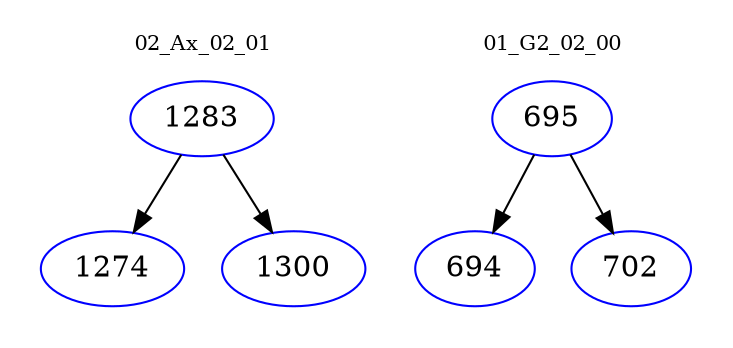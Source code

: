 digraph{
subgraph cluster_0 {
color = white
label = "02_Ax_02_01";
fontsize=10;
T0_1283 [label="1283", color="blue"]
T0_1283 -> T0_1274 [color="black"]
T0_1274 [label="1274", color="blue"]
T0_1283 -> T0_1300 [color="black"]
T0_1300 [label="1300", color="blue"]
}
subgraph cluster_1 {
color = white
label = "01_G2_02_00";
fontsize=10;
T1_695 [label="695", color="blue"]
T1_695 -> T1_694 [color="black"]
T1_694 [label="694", color="blue"]
T1_695 -> T1_702 [color="black"]
T1_702 [label="702", color="blue"]
}
}
